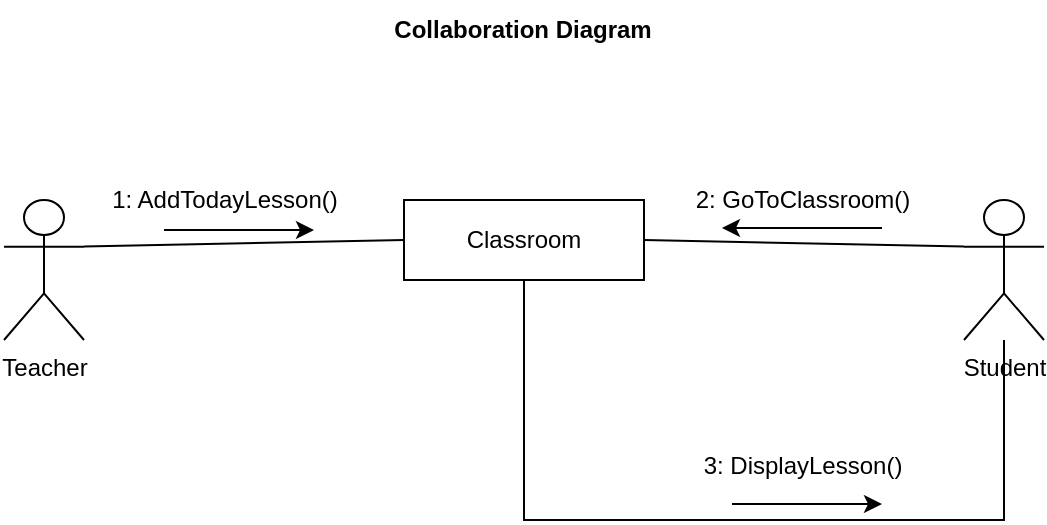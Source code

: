 <mxfile version="21.0.6" type="device"><diagram name="Σελίδα-1" id="DOT0PtjnnLhdL5k6QiQZ"><mxGraphModel dx="1434" dy="764" grid="0" gridSize="10" guides="1" tooltips="1" connect="1" arrows="1" fold="1" page="1" pageScale="1" pageWidth="827" pageHeight="1169" math="0" shadow="0"><root><mxCell id="0"/><mxCell id="1" parent="0"/><mxCell id="ySl6s7JzSME364ync62G-2" value="Collaboration Diagram" style="text;html=1;align=center;verticalAlign=middle;resizable=0;points=[];autosize=1;strokeColor=none;fillColor=none;fontStyle=1" vertex="1" parent="1"><mxGeometry x="264" y="20" width="150" height="30" as="geometry"/></mxCell><mxCell id="ySl6s7JzSME364ync62G-3" value="Student" style="shape=umlActor;verticalLabelPosition=bottom;verticalAlign=top;html=1;outlineConnect=0;" vertex="1" parent="1"><mxGeometry x="560" y="120" width="40" height="70" as="geometry"/></mxCell><mxCell id="ySl6s7JzSME364ync62G-4" value="Classroom" style="rounded=0;whiteSpace=wrap;html=1;" vertex="1" parent="1"><mxGeometry x="280" y="120" width="120" height="40" as="geometry"/></mxCell><mxCell id="ySl6s7JzSME364ync62G-5" value="" style="endArrow=none;html=1;rounded=0;entryX=0;entryY=0.5;entryDx=0;entryDy=0;exitX=1;exitY=0.333;exitDx=0;exitDy=0;exitPerimeter=0;" edge="1" parent="1" source="ySl6s7JzSME364ync62G-9" target="ySl6s7JzSME364ync62G-4"><mxGeometry width="50" height="50" relative="1" as="geometry"><mxPoint x="130" y="140" as="sourcePoint"/><mxPoint x="440" y="350" as="targetPoint"/></mxGeometry></mxCell><mxCell id="ySl6s7JzSME364ync62G-8" value="1: AddTodayLesson()" style="text;html=1;align=center;verticalAlign=middle;resizable=0;points=[];autosize=1;strokeColor=none;fillColor=none;" vertex="1" parent="1"><mxGeometry x="120" y="105" width="140" height="30" as="geometry"/></mxCell><mxCell id="ySl6s7JzSME364ync62G-9" value="Teacher" style="shape=umlActor;verticalLabelPosition=bottom;verticalAlign=top;html=1;outlineConnect=0;" vertex="1" parent="1"><mxGeometry x="80" y="120" width="40" height="70" as="geometry"/></mxCell><mxCell id="ySl6s7JzSME364ync62G-12" value="" style="endArrow=none;html=1;rounded=0;entryX=0;entryY=0.333;entryDx=0;entryDy=0;entryPerimeter=0;exitX=1;exitY=0.5;exitDx=0;exitDy=0;" edge="1" parent="1" source="ySl6s7JzSME364ync62G-4" target="ySl6s7JzSME364ync62G-3"><mxGeometry width="50" height="50" relative="1" as="geometry"><mxPoint x="390" y="400" as="sourcePoint"/><mxPoint x="440" y="350" as="targetPoint"/></mxGeometry></mxCell><mxCell id="ySl6s7JzSME364ync62G-14" value="3: DisplayLesson()" style="text;html=1;align=center;verticalAlign=middle;resizable=0;points=[];autosize=1;strokeColor=none;fillColor=none;" vertex="1" parent="1"><mxGeometry x="419" y="238" width="120" height="30" as="geometry"/></mxCell><mxCell id="ySl6s7JzSME364ync62G-15" value="" style="endArrow=classic;html=1;rounded=0;" edge="1" parent="1"><mxGeometry width="50" height="50" relative="1" as="geometry"><mxPoint x="160" y="135" as="sourcePoint"/><mxPoint x="235" y="135" as="targetPoint"/></mxGeometry></mxCell><mxCell id="ySl6s7JzSME364ync62G-16" value="" style="endArrow=classic;html=1;rounded=0;" edge="1" parent="1"><mxGeometry width="50" height="50" relative="1" as="geometry"><mxPoint x="519" y="134" as="sourcePoint"/><mxPoint x="439" y="134" as="targetPoint"/></mxGeometry></mxCell><mxCell id="ySl6s7JzSME364ync62G-24" value="2: GoToClassroom()" style="text;html=1;align=center;verticalAlign=middle;resizable=0;points=[];autosize=1;strokeColor=none;fillColor=none;" vertex="1" parent="1"><mxGeometry x="414" y="105" width="130" height="30" as="geometry"/></mxCell><mxCell id="ySl6s7JzSME364ync62G-25" value="" style="endArrow=classic;html=1;rounded=0;" edge="1" parent="1"><mxGeometry width="50" height="50" relative="1" as="geometry"><mxPoint x="444" y="272" as="sourcePoint"/><mxPoint x="519" y="272" as="targetPoint"/></mxGeometry></mxCell><mxCell id="ySl6s7JzSME364ync62G-27" value="" style="endArrow=none;html=1;rounded=0;exitX=0.5;exitY=1;exitDx=0;exitDy=0;" edge="1" parent="1" source="ySl6s7JzSME364ync62G-4" target="ySl6s7JzSME364ync62G-3"><mxGeometry width="50" height="50" relative="1" as="geometry"><mxPoint x="390" y="400" as="sourcePoint"/><mxPoint x="440" y="350" as="targetPoint"/><Array as="points"><mxPoint x="340" y="280"/><mxPoint x="460" y="280"/><mxPoint x="580" y="280"/></Array></mxGeometry></mxCell></root></mxGraphModel></diagram></mxfile>